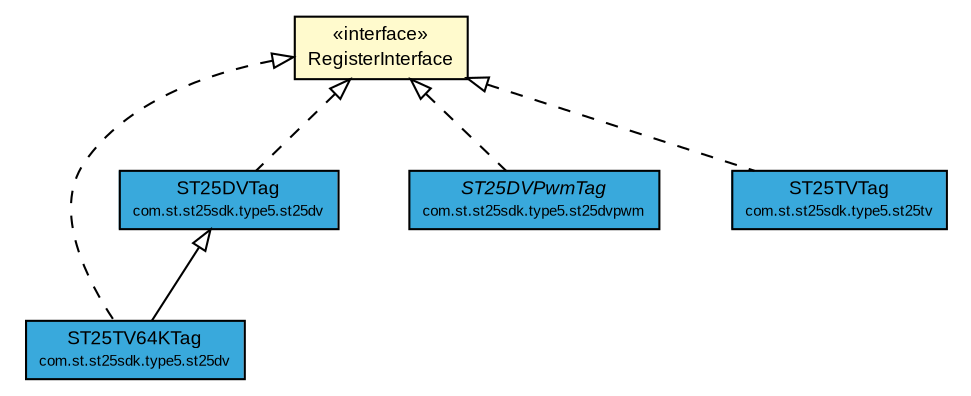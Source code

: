 #!/usr/local/bin/dot
#
# Class diagram 
# Generated by UMLGraph version R5_7_2-3-gee82a7 (http://www.umlgraph.org/)
#

digraph G {
	edge [fontname="arial",fontsize=10,labelfontname="arial",labelfontsize=10];
	node [fontname="arial",fontsize=10,shape=plaintext];
	nodesep=0.25;
	ranksep=0.5;
	// com.st.st25sdk.RegisterInterface
	c16393 [label=<<table title="com.st.st25sdk.RegisterInterface" border="0" cellborder="1" cellspacing="0" cellpadding="2" port="p" bgcolor="lemonChiffon" href="./RegisterInterface.html">
		<tr><td><table border="0" cellspacing="0" cellpadding="1">
<tr><td align="center" balign="center"> &#171;interface&#187; </td></tr>
<tr><td align="center" balign="center"> RegisterInterface </td></tr>
		</table></td></tr>
		</table>>, URL="./RegisterInterface.html", fontname="arial", fontcolor="black", fontsize=9.0];
	// com.st.st25sdk.type5.st25dv.ST25TV64KTag
	c16528 [label=<<table title="com.st.st25sdk.type5.st25dv.ST25TV64KTag" border="0" cellborder="1" cellspacing="0" cellpadding="2" port="p" bgcolor="#39a9dc" href="./type5/st25dv/ST25TV64KTag.html">
		<tr><td><table border="0" cellspacing="0" cellpadding="1">
<tr><td align="center" balign="center"> ST25TV64KTag </td></tr>
<tr><td align="center" balign="center"><font point-size="7.0"> com.st.st25sdk.type5.st25dv </font></td></tr>
		</table></td></tr>
		</table>>, URL="./type5/st25dv/ST25TV64KTag.html", fontname="arial", fontcolor="black", fontsize=9.0];
	// com.st.st25sdk.type5.st25dv.ST25DVTag
	c16530 [label=<<table title="com.st.st25sdk.type5.st25dv.ST25DVTag" border="0" cellborder="1" cellspacing="0" cellpadding="2" port="p" bgcolor="#39a9dc" href="./type5/st25dv/ST25DVTag.html">
		<tr><td><table border="0" cellspacing="0" cellpadding="1">
<tr><td align="center" balign="center"> ST25DVTag </td></tr>
<tr><td align="center" balign="center"><font point-size="7.0"> com.st.st25sdk.type5.st25dv </font></td></tr>
		</table></td></tr>
		</table>>, URL="./type5/st25dv/ST25DVTag.html", fontname="arial", fontcolor="black", fontsize=9.0];
	// com.st.st25sdk.type5.st25dvpwm.ST25DVPwmTag
	c16556 [label=<<table title="com.st.st25sdk.type5.st25dvpwm.ST25DVPwmTag" border="0" cellborder="1" cellspacing="0" cellpadding="2" port="p" bgcolor="#39a9dc" href="./type5/st25dvpwm/ST25DVPwmTag.html">
		<tr><td><table border="0" cellspacing="0" cellpadding="1">
<tr><td align="center" balign="center"><font face="arial italic"> ST25DVPwmTag </font></td></tr>
<tr><td align="center" balign="center"><font point-size="7.0"> com.st.st25sdk.type5.st25dvpwm </font></td></tr>
		</table></td></tr>
		</table>>, URL="./type5/st25dvpwm/ST25DVPwmTag.html", fontname="arial", fontcolor="black", fontsize=9.0];
	// com.st.st25sdk.type5.st25tv.ST25TVTag
	c16564 [label=<<table title="com.st.st25sdk.type5.st25tv.ST25TVTag" border="0" cellborder="1" cellspacing="0" cellpadding="2" port="p" bgcolor="#39a9dc" href="./type5/st25tv/ST25TVTag.html">
		<tr><td><table border="0" cellspacing="0" cellpadding="1">
<tr><td align="center" balign="center"> ST25TVTag </td></tr>
<tr><td align="center" balign="center"><font point-size="7.0"> com.st.st25sdk.type5.st25tv </font></td></tr>
		</table></td></tr>
		</table>>, URL="./type5/st25tv/ST25TVTag.html", fontname="arial", fontcolor="black", fontsize=9.0];
	//com.st.st25sdk.type5.st25dv.ST25TV64KTag extends com.st.st25sdk.type5.st25dv.ST25DVTag
	c16530:p -> c16528:p [dir=back,arrowtail=empty];
	//com.st.st25sdk.type5.st25dv.ST25TV64KTag implements com.st.st25sdk.RegisterInterface
	c16393:p -> c16528:p [dir=back,arrowtail=empty,style=dashed];
	//com.st.st25sdk.type5.st25dv.ST25DVTag implements com.st.st25sdk.RegisterInterface
	c16393:p -> c16530:p [dir=back,arrowtail=empty,style=dashed];
	//com.st.st25sdk.type5.st25dvpwm.ST25DVPwmTag implements com.st.st25sdk.RegisterInterface
	c16393:p -> c16556:p [dir=back,arrowtail=empty,style=dashed];
	//com.st.st25sdk.type5.st25tv.ST25TVTag implements com.st.st25sdk.RegisterInterface
	c16393:p -> c16564:p [dir=back,arrowtail=empty,style=dashed];
}

